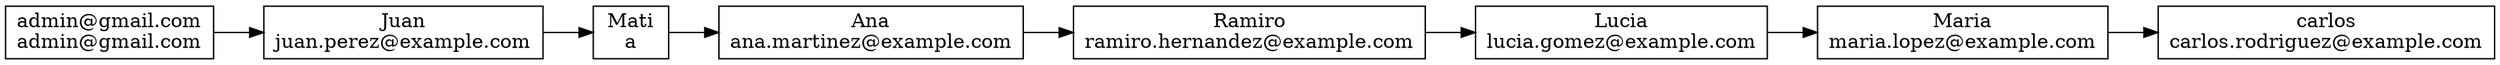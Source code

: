 digraph G {
node [shape=record];
rankdir=LR;
node0 [label="{admin@gmail.com\nadmin@gmail.com}"];
node0 -> node1;
node1 [label="{Juan\njuan.perez@example.com}"];
node1 -> node2;
node2 [label="{Mati\na}"];
node2 -> node3;
node3 [label="{Ana\nana.martinez@example.com}"];
node3 -> node4;
node4 [label="{Ramiro\nramiro.hernandez@example.com}"];
node4 -> node5;
node5 [label="{Lucia\nlucia.gomez@example.com}"];
node5 -> node6;
node6 [label="{Maria\nmaria.lopez@example.com}"];
node6 -> node7;
node7 [label="{carlos\ncarlos.rodriguez@example.com}"];
}
